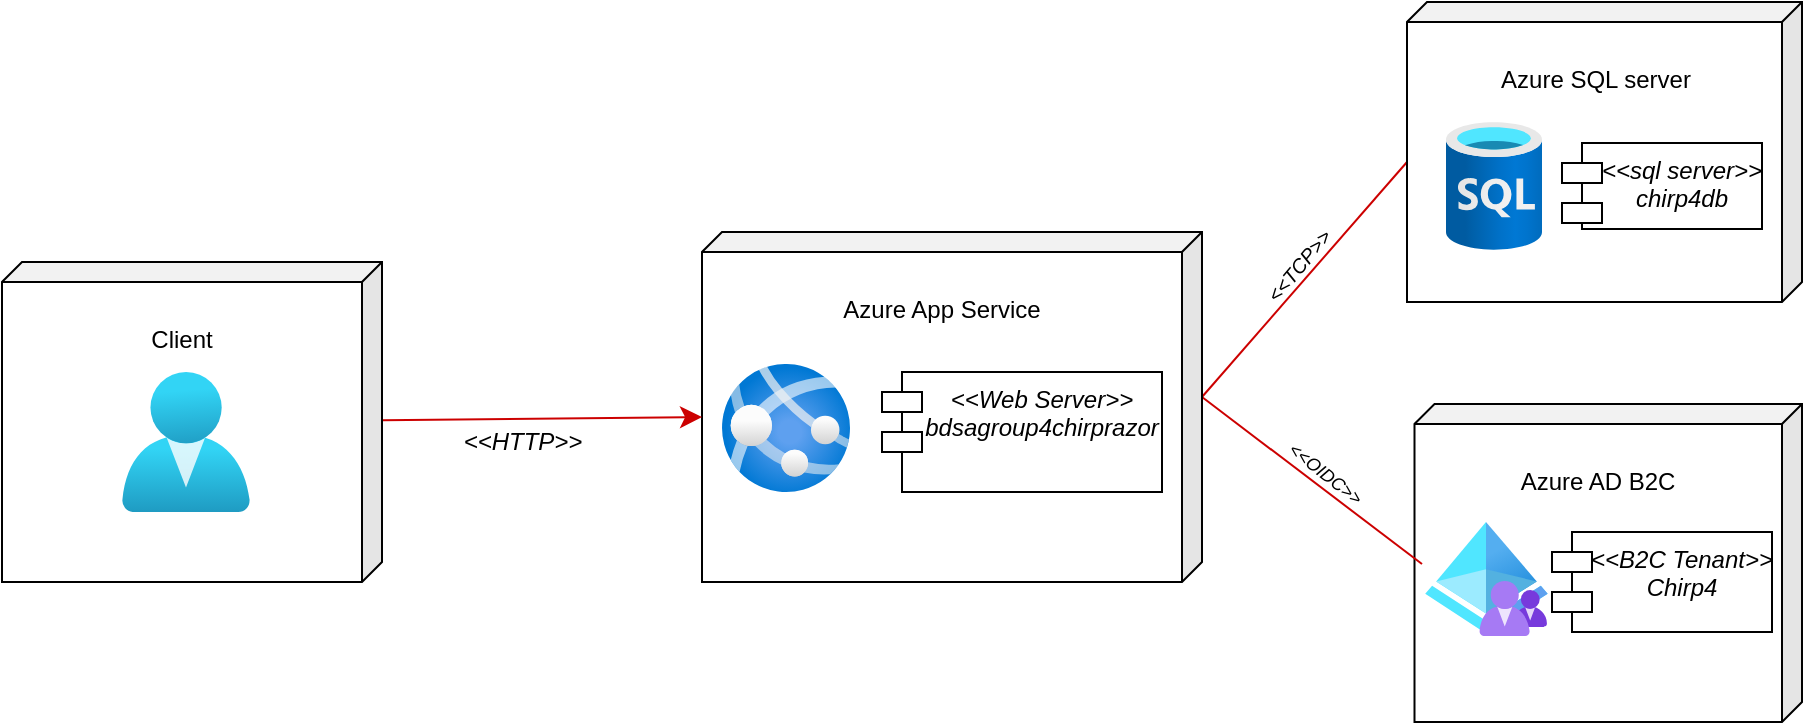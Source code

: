 <mxfile>
    <diagram id="iHSKFaC4ZJmlfxs5XxO0" name="Page-1">
        <mxGraphModel dx="317" dy="334" grid="1" gridSize="10" guides="1" tooltips="1" connect="1" arrows="1" fold="1" page="1" pageScale="1" pageWidth="827" pageHeight="1169" background="#ffffff" math="0" shadow="0">
            <root>
                <mxCell id="0"/>
                <mxCell id="1" parent="0"/>
                <mxCell id="7" value="&lt;p style=&quot;line-height: 120%; font-size: 12px;&quot;&gt;Azure AD B2C&lt;/p&gt;" style="shape=cube;whiteSpace=wrap;html=1;boundedLbl=1;backgroundOutline=1;darkOpacity=0.05;darkOpacity2=0.1;rotation=0;flipV=0;flipH=1;size=10;spacing=5;verticalAlign=top;horizontal=1;fontSize=12;" parent="1" vertex="1">
                    <mxGeometry x="806.25" y="301" width="193.75" height="159" as="geometry"/>
                </mxCell>
                <mxCell id="28" style="edgeStyle=none;rounded=1;html=1;strokeColor=#CC0000;fontSize=12;endArrow=none;endFill=0;endSize=8;startArrow=none;startFill=0;entryX=0;entryY=0;entryDx=197.5;entryDy=80;entryPerimeter=0;exitX=0;exitY=0;exitDx=0;exitDy=82.5;exitPerimeter=0;" parent="1" source="11" target="13" edge="1">
                    <mxGeometry relative="1" as="geometry">
                        <mxPoint x="800" y="160" as="targetPoint"/>
                    </mxGeometry>
                </mxCell>
                <mxCell id="29" style="edgeStyle=none;rounded=1;html=1;entryX=0;entryY=0;entryDx=190;entryDy=80;entryPerimeter=0;strokeColor=#CC0000;fontSize=12;endArrow=none;endFill=0;endSize=8;startArrow=none;startFill=0;exitX=0;exitY=0;exitDx=0;exitDy=82.5;exitPerimeter=0;" parent="1" source="11" target="7" edge="1">
                    <mxGeometry relative="1" as="geometry"/>
                </mxCell>
                <mxCell id="11" value="&lt;p style=&quot;line-height: 120%; font-size: 12px;&quot;&gt;Azure App Service&lt;/p&gt;" style="shape=cube;whiteSpace=wrap;html=1;boundedLbl=1;backgroundOutline=1;darkOpacity=0.05;darkOpacity2=0.1;rotation=0;flipV=0;flipH=1;size=10;spacing=5;verticalAlign=top;horizontal=1;fontSize=12;" parent="1" vertex="1">
                    <mxGeometry x="450" y="215" width="250" height="175" as="geometry"/>
                </mxCell>
                <mxCell id="12" value="&lt;&lt;Web Server&gt;&gt;&#10;bdsagroup4chirprazor" style="shape=module;align=left;spacingLeft=20;align=center;verticalAlign=top;fontSize=12;fontStyle=2" parent="1" vertex="1">
                    <mxGeometry x="540" y="285" width="140" height="60" as="geometry"/>
                </mxCell>
                <mxCell id="13" value="&lt;p style=&quot;line-height: 120%; font-size: 12px;&quot;&gt;Azure SQL server&lt;/p&gt;" style="shape=cube;whiteSpace=wrap;html=1;boundedLbl=1;backgroundOutline=1;darkOpacity=0.05;darkOpacity2=0.1;rotation=0;flipV=0;flipH=1;size=10;spacing=5;verticalAlign=top;horizontal=1;fontSize=12;" parent="1" vertex="1">
                    <mxGeometry x="802.5" y="100" width="197.5" height="150" as="geometry"/>
                </mxCell>
                <mxCell id="14" value="&lt;&lt;sql server&gt;&gt;&#10;chirp4db" style="shape=module;align=left;spacingLeft=20;align=center;verticalAlign=top;fontSize=12;fontStyle=2" parent="1" vertex="1">
                    <mxGeometry x="880" y="170.5" width="100" height="43" as="geometry"/>
                </mxCell>
                <mxCell id="15" value="&lt;&lt;B2C Tenant&gt;&gt;&#10;Chirp4" style="shape=module;align=center;spacingLeft=20;align=center;verticalAlign=top;fontSize=12;fontStyle=2" parent="1" vertex="1">
                    <mxGeometry x="875" y="365" width="110" height="50" as="geometry"/>
                </mxCell>
                <mxCell id="25" style="edgeStyle=none;rounded=1;html=1;strokeColor=#CC0000;fontSize=12;endArrow=classic;endFill=1;endSize=8;entryX=0;entryY=0;entryDx=250;entryDy=92.5;entryPerimeter=0;" parent="1" source="18" target="11" edge="1">
                    <mxGeometry relative="1" as="geometry">
                        <mxPoint x="350" y="295" as="targetPoint"/>
                    </mxGeometry>
                </mxCell>
                <mxCell id="18" value="&lt;p style=&quot;line-height: 120%; font-size: 12px;&quot;&gt;Client&lt;/p&gt;" style="shape=cube;whiteSpace=wrap;html=1;boundedLbl=1;backgroundOutline=1;darkOpacity=0.05;darkOpacity2=0.1;rotation=0;flipV=0;flipH=1;size=10;spacing=5;verticalAlign=top;horizontal=1;fontSize=12;" parent="1" vertex="1">
                    <mxGeometry x="100" y="230" width="190" height="160" as="geometry"/>
                </mxCell>
                <mxCell id="27" value="&lt;i&gt;&amp;lt;&amp;lt;HTTP&amp;gt;&amp;gt;&lt;/i&gt;" style="text;html=1;align=center;verticalAlign=middle;resizable=0;points=[];autosize=1;strokeColor=none;fillColor=none;fontSize=12;" parent="1" vertex="1">
                    <mxGeometry x="320" y="305" width="80" height="30" as="geometry"/>
                </mxCell>
                <mxCell id="41" value="" style="aspect=fixed;html=1;points=[];align=center;image;fontSize=12;image=img/lib/azure2/app_services/App_Services.svg;" parent="1" vertex="1">
                    <mxGeometry x="460" y="281" width="64" height="64" as="geometry"/>
                </mxCell>
                <mxCell id="42" value="" style="aspect=fixed;html=1;points=[];align=center;image;fontSize=12;image=img/lib/azure2/databases/SQL_Database.svg;" parent="1" vertex="1">
                    <mxGeometry x="822" y="160" width="48" height="64" as="geometry"/>
                </mxCell>
                <mxCell id="43" value="" style="aspect=fixed;html=1;points=[];align=center;image;fontSize=12;image=img/lib/azure2/identity/Azure_AD_B2C.svg;" parent="1" vertex="1">
                    <mxGeometry x="811.5" y="360" width="61.45" height="57" as="geometry"/>
                </mxCell>
                <mxCell id="44" value="" style="aspect=fixed;html=1;points=[];align=center;image;fontSize=12;image=img/lib/azure2/identity/Users.svg;" parent="1" vertex="1">
                    <mxGeometry x="160" y="285" width="63.99" height="70" as="geometry"/>
                </mxCell>
                <mxCell id="45" value="&lt;i&gt;&amp;lt;&amp;lt;TCP&amp;gt;&amp;gt;&lt;/i&gt;" style="text;html=1;align=center;verticalAlign=middle;resizable=0;points=[];autosize=1;strokeColor=none;fillColor=none;fontSize=10;rotation=310;" parent="1" vertex="1">
                    <mxGeometry x="713" y="217" width="70" height="30" as="geometry"/>
                </mxCell>
                <mxCell id="46" value="&lt;i&gt;&lt;font style=&quot;font-size: 9px;&quot;&gt;&amp;lt;&amp;lt;OIDC&amp;gt;&amp;gt;&lt;/font&gt;&lt;/i&gt;" style="text;html=1;align=center;verticalAlign=middle;resizable=0;points=[];autosize=1;strokeColor=none;fillColor=none;fontSize=10;rotation=38;" parent="1" vertex="1">
                    <mxGeometry x="727" y="320" width="70" height="30" as="geometry"/>
                </mxCell>
            </root>
        </mxGraphModel>
    </diagram>
</mxfile>